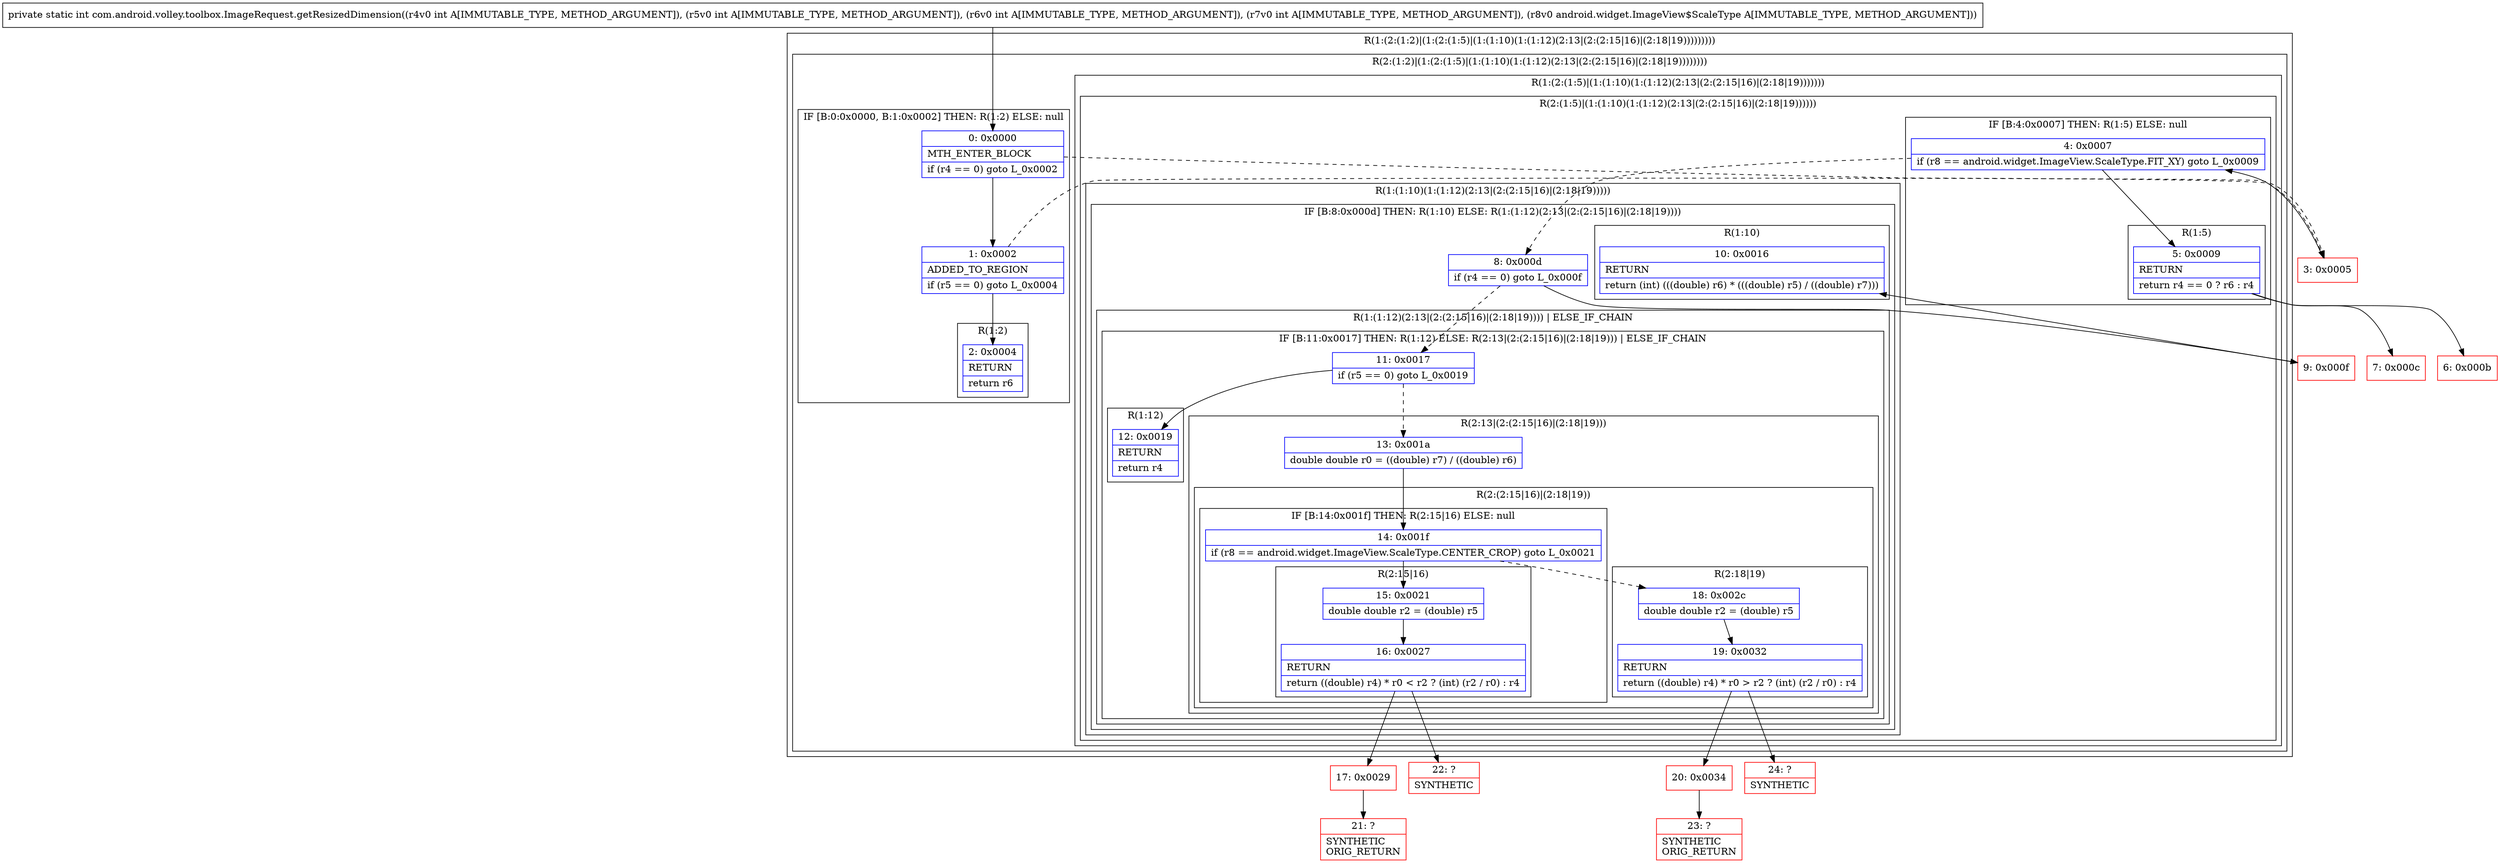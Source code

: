 digraph "CFG forcom.android.volley.toolbox.ImageRequest.getResizedDimension(IIIILandroid\/widget\/ImageView$ScaleType;)I" {
subgraph cluster_Region_295096567 {
label = "R(1:(2:(1:2)|(1:(2:(1:5)|(1:(1:10)(1:(1:12)(2:13|(2:(2:15|16)|(2:18|19)))))))))";
node [shape=record,color=blue];
subgraph cluster_Region_550195100 {
label = "R(2:(1:2)|(1:(2:(1:5)|(1:(1:10)(1:(1:12)(2:13|(2:(2:15|16)|(2:18|19))))))))";
node [shape=record,color=blue];
subgraph cluster_IfRegion_518833592 {
label = "IF [B:0:0x0000, B:1:0x0002] THEN: R(1:2) ELSE: null";
node [shape=record,color=blue];
Node_0 [shape=record,label="{0\:\ 0x0000|MTH_ENTER_BLOCK\l|if (r4 == 0) goto L_0x0002\l}"];
Node_1 [shape=record,label="{1\:\ 0x0002|ADDED_TO_REGION\l|if (r5 == 0) goto L_0x0004\l}"];
subgraph cluster_Region_345899971 {
label = "R(1:2)";
node [shape=record,color=blue];
Node_2 [shape=record,label="{2\:\ 0x0004|RETURN\l|return r6\l}"];
}
}
subgraph cluster_Region_858286287 {
label = "R(1:(2:(1:5)|(1:(1:10)(1:(1:12)(2:13|(2:(2:15|16)|(2:18|19)))))))";
node [shape=record,color=blue];
subgraph cluster_Region_1239774873 {
label = "R(2:(1:5)|(1:(1:10)(1:(1:12)(2:13|(2:(2:15|16)|(2:18|19))))))";
node [shape=record,color=blue];
subgraph cluster_IfRegion_828160792 {
label = "IF [B:4:0x0007] THEN: R(1:5) ELSE: null";
node [shape=record,color=blue];
Node_4 [shape=record,label="{4\:\ 0x0007|if (r8 == android.widget.ImageView.ScaleType.FIT_XY) goto L_0x0009\l}"];
subgraph cluster_Region_1438131947 {
label = "R(1:5)";
node [shape=record,color=blue];
Node_5 [shape=record,label="{5\:\ 0x0009|RETURN\l|return r4 == 0 ? r6 : r4\l}"];
}
}
subgraph cluster_Region_631657091 {
label = "R(1:(1:10)(1:(1:12)(2:13|(2:(2:15|16)|(2:18|19)))))";
node [shape=record,color=blue];
subgraph cluster_IfRegion_1200994576 {
label = "IF [B:8:0x000d] THEN: R(1:10) ELSE: R(1:(1:12)(2:13|(2:(2:15|16)|(2:18|19))))";
node [shape=record,color=blue];
Node_8 [shape=record,label="{8\:\ 0x000d|if (r4 == 0) goto L_0x000f\l}"];
subgraph cluster_Region_331697793 {
label = "R(1:10)";
node [shape=record,color=blue];
Node_10 [shape=record,label="{10\:\ 0x0016|RETURN\l|return (int) (((double) r6) * (((double) r5) \/ ((double) r7)))\l}"];
}
subgraph cluster_Region_132033900 {
label = "R(1:(1:12)(2:13|(2:(2:15|16)|(2:18|19)))) | ELSE_IF_CHAIN\l";
node [shape=record,color=blue];
subgraph cluster_IfRegion_284939614 {
label = "IF [B:11:0x0017] THEN: R(1:12) ELSE: R(2:13|(2:(2:15|16)|(2:18|19))) | ELSE_IF_CHAIN\l";
node [shape=record,color=blue];
Node_11 [shape=record,label="{11\:\ 0x0017|if (r5 == 0) goto L_0x0019\l}"];
subgraph cluster_Region_2051847016 {
label = "R(1:12)";
node [shape=record,color=blue];
Node_12 [shape=record,label="{12\:\ 0x0019|RETURN\l|return r4\l}"];
}
subgraph cluster_Region_1915592399 {
label = "R(2:13|(2:(2:15|16)|(2:18|19)))";
node [shape=record,color=blue];
Node_13 [shape=record,label="{13\:\ 0x001a|double double r0 = ((double) r7) \/ ((double) r6)\l}"];
subgraph cluster_Region_1128553446 {
label = "R(2:(2:15|16)|(2:18|19))";
node [shape=record,color=blue];
subgraph cluster_IfRegion_822291247 {
label = "IF [B:14:0x001f] THEN: R(2:15|16) ELSE: null";
node [shape=record,color=blue];
Node_14 [shape=record,label="{14\:\ 0x001f|if (r8 == android.widget.ImageView.ScaleType.CENTER_CROP) goto L_0x0021\l}"];
subgraph cluster_Region_1006118043 {
label = "R(2:15|16)";
node [shape=record,color=blue];
Node_15 [shape=record,label="{15\:\ 0x0021|double double r2 = (double) r5\l}"];
Node_16 [shape=record,label="{16\:\ 0x0027|RETURN\l|return ((double) r4) * r0 \< r2 ? (int) (r2 \/ r0) : r4\l}"];
}
}
subgraph cluster_Region_1724318228 {
label = "R(2:18|19)";
node [shape=record,color=blue];
Node_18 [shape=record,label="{18\:\ 0x002c|double double r2 = (double) r5\l}"];
Node_19 [shape=record,label="{19\:\ 0x0032|RETURN\l|return ((double) r4) * r0 \> r2 ? (int) (r2 \/ r0) : r4\l}"];
}
}
}
}
}
}
}
}
}
}
}
Node_3 [shape=record,color=red,label="{3\:\ 0x0005}"];
Node_6 [shape=record,color=red,label="{6\:\ 0x000b}"];
Node_7 [shape=record,color=red,label="{7\:\ 0x000c}"];
Node_9 [shape=record,color=red,label="{9\:\ 0x000f}"];
Node_17 [shape=record,color=red,label="{17\:\ 0x0029}"];
Node_20 [shape=record,color=red,label="{20\:\ 0x0034}"];
Node_21 [shape=record,color=red,label="{21\:\ ?|SYNTHETIC\lORIG_RETURN\l}"];
Node_22 [shape=record,color=red,label="{22\:\ ?|SYNTHETIC\l}"];
Node_23 [shape=record,color=red,label="{23\:\ ?|SYNTHETIC\lORIG_RETURN\l}"];
Node_24 [shape=record,color=red,label="{24\:\ ?|SYNTHETIC\l}"];
MethodNode[shape=record,label="{private static int com.android.volley.toolbox.ImageRequest.getResizedDimension((r4v0 int A[IMMUTABLE_TYPE, METHOD_ARGUMENT]), (r5v0 int A[IMMUTABLE_TYPE, METHOD_ARGUMENT]), (r6v0 int A[IMMUTABLE_TYPE, METHOD_ARGUMENT]), (r7v0 int A[IMMUTABLE_TYPE, METHOD_ARGUMENT]), (r8v0 android.widget.ImageView$ScaleType A[IMMUTABLE_TYPE, METHOD_ARGUMENT])) }"];
MethodNode -> Node_0;
Node_0 -> Node_1;
Node_0 -> Node_3[style=dashed];
Node_1 -> Node_2;
Node_1 -> Node_3[style=dashed];
Node_4 -> Node_5;
Node_4 -> Node_8[style=dashed];
Node_5 -> Node_6;
Node_5 -> Node_7;
Node_8 -> Node_9;
Node_8 -> Node_11[style=dashed];
Node_11 -> Node_12;
Node_11 -> Node_13[style=dashed];
Node_13 -> Node_14;
Node_14 -> Node_15;
Node_14 -> Node_18[style=dashed];
Node_15 -> Node_16;
Node_16 -> Node_17;
Node_16 -> Node_22;
Node_18 -> Node_19;
Node_19 -> Node_20;
Node_19 -> Node_24;
Node_3 -> Node_4;
Node_9 -> Node_10;
Node_17 -> Node_21;
Node_20 -> Node_23;
}

